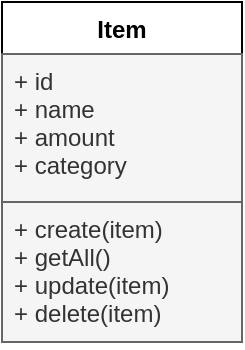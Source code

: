 <mxfile version="12.2.4" pages="1"><diagram id="9uWIt9uquGJih06aoAgQ" name="Page-1"><mxGraphModel dx="524" dy="434" grid="1" gridSize="10" guides="1" tooltips="1" connect="1" arrows="1" fold="1" page="1" pageScale="1" pageWidth="850" pageHeight="1100" math="0" shadow="0"><root><mxCell id="0"/><mxCell id="1" parent="0"/><mxCell id="2" value="Item" style="swimlane;fontStyle=1;align=center;verticalAlign=top;childLayout=stackLayout;horizontal=1;startSize=26;horizontalStack=0;resizeParent=1;resizeParentMax=0;resizeLast=0;collapsible=1;marginBottom=0;" parent="1" vertex="1"><mxGeometry x="110" y="70" width="120" height="100" as="geometry"/></mxCell><mxCell id="3" value="+ id&#10;+ name&#10;+ amount&#10;+ category" style="text;align=left;verticalAlign=top;spacingLeft=4;spacingRight=4;overflow=hidden;rotatable=0;points=[[0,0.5],[1,0.5]];portConstraint=eastwest;fillColor=#f5f5f5;fontColor=#333333;strokeColor=#666666;" parent="2" vertex="1"><mxGeometry y="26" width="120" height="74" as="geometry"/></mxCell><mxCell id="7" value="+ create(item)&#10;+ getAll()&#10;+ update(item)&#10;+ delete(item)" style="text;strokeColor=#666666;fillColor=#f5f5f5;align=left;verticalAlign=top;spacingLeft=4;spacingRight=4;overflow=hidden;rotatable=0;points=[[0,0.5],[1,0.5]];portConstraint=eastwest;fontColor=#333333;" parent="1" vertex="1"><mxGeometry x="110" y="170" width="120" height="70" as="geometry"/></mxCell></root></mxGraphModel></diagram></mxfile>